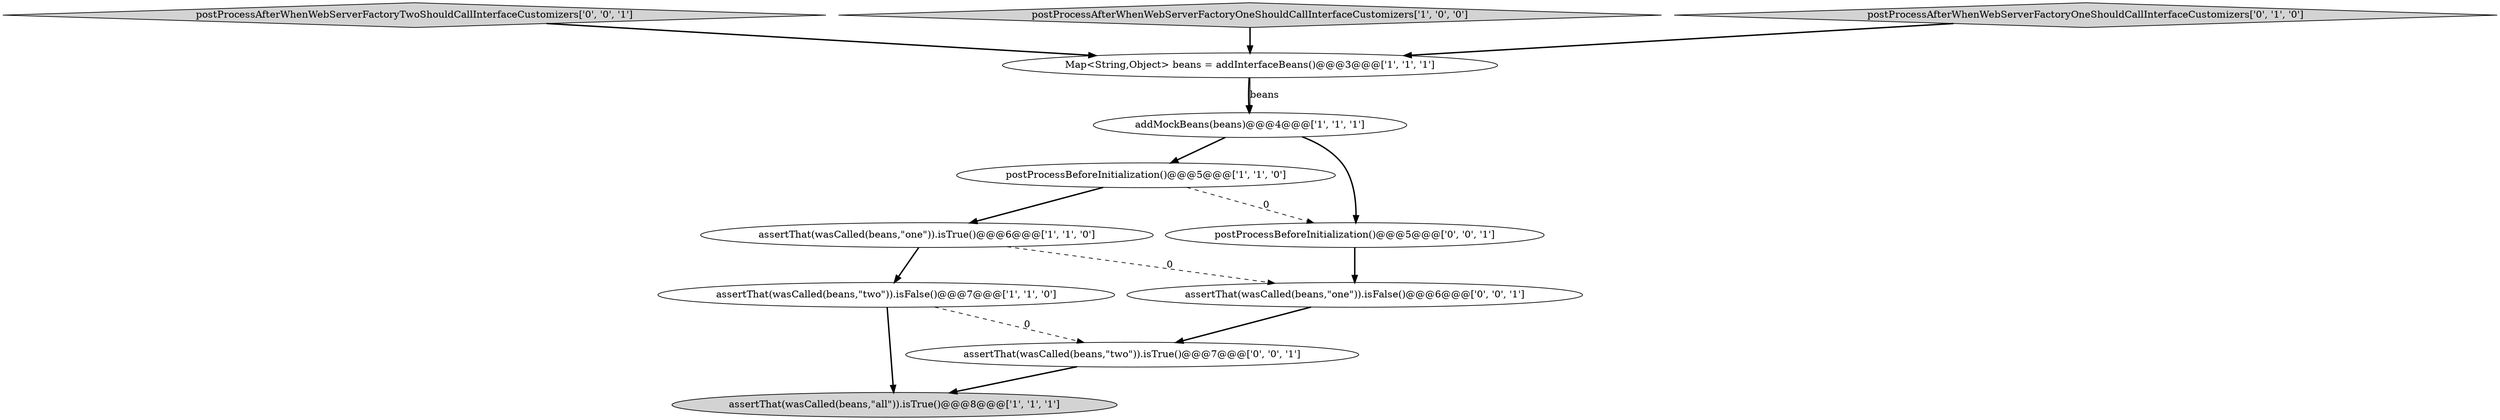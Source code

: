 digraph {
0 [style = filled, label = "assertThat(wasCalled(beans,\"two\")).isFalse()@@@7@@@['1', '1', '0']", fillcolor = white, shape = ellipse image = "AAA0AAABBB1BBB"];
5 [style = filled, label = "postProcessBeforeInitialization()@@@5@@@['1', '1', '0']", fillcolor = white, shape = ellipse image = "AAA0AAABBB1BBB"];
10 [style = filled, label = "postProcessBeforeInitialization()@@@5@@@['0', '0', '1']", fillcolor = white, shape = ellipse image = "AAA0AAABBB3BBB"];
6 [style = filled, label = "assertThat(wasCalled(beans,\"all\")).isTrue()@@@8@@@['1', '1', '1']", fillcolor = lightgray, shape = ellipse image = "AAA0AAABBB1BBB"];
4 [style = filled, label = "Map<String,Object> beans = addInterfaceBeans()@@@3@@@['1', '1', '1']", fillcolor = white, shape = ellipse image = "AAA0AAABBB1BBB"];
9 [style = filled, label = "assertThat(wasCalled(beans,\"one\")).isFalse()@@@6@@@['0', '0', '1']", fillcolor = white, shape = ellipse image = "AAA0AAABBB3BBB"];
11 [style = filled, label = "postProcessAfterWhenWebServerFactoryTwoShouldCallInterfaceCustomizers['0', '0', '1']", fillcolor = lightgray, shape = diamond image = "AAA0AAABBB3BBB"];
1 [style = filled, label = "addMockBeans(beans)@@@4@@@['1', '1', '1']", fillcolor = white, shape = ellipse image = "AAA0AAABBB1BBB"];
2 [style = filled, label = "postProcessAfterWhenWebServerFactoryOneShouldCallInterfaceCustomizers['1', '0', '0']", fillcolor = lightgray, shape = diamond image = "AAA0AAABBB1BBB"];
7 [style = filled, label = "postProcessAfterWhenWebServerFactoryOneShouldCallInterfaceCustomizers['0', '1', '0']", fillcolor = lightgray, shape = diamond image = "AAA0AAABBB2BBB"];
8 [style = filled, label = "assertThat(wasCalled(beans,\"two\")).isTrue()@@@7@@@['0', '0', '1']", fillcolor = white, shape = ellipse image = "AAA0AAABBB3BBB"];
3 [style = filled, label = "assertThat(wasCalled(beans,\"one\")).isTrue()@@@6@@@['1', '1', '0']", fillcolor = white, shape = ellipse image = "AAA0AAABBB1BBB"];
1->5 [style = bold, label=""];
5->3 [style = bold, label=""];
0->8 [style = dashed, label="0"];
4->1 [style = bold, label=""];
10->9 [style = bold, label=""];
8->6 [style = bold, label=""];
7->4 [style = bold, label=""];
5->10 [style = dashed, label="0"];
3->9 [style = dashed, label="0"];
4->1 [style = solid, label="beans"];
1->10 [style = bold, label=""];
0->6 [style = bold, label=""];
2->4 [style = bold, label=""];
9->8 [style = bold, label=""];
3->0 [style = bold, label=""];
11->4 [style = bold, label=""];
}

